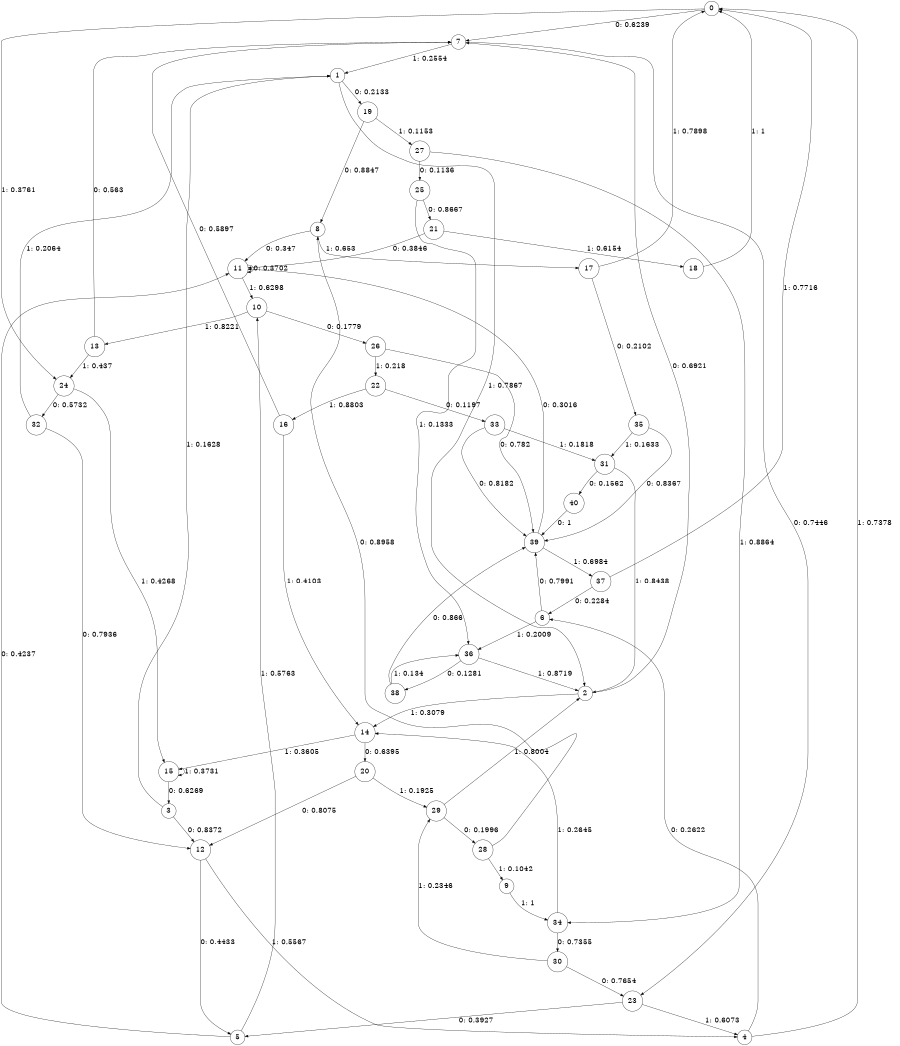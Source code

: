 digraph "ch43concat_phase3_L10" {
size = "6,8.5";
ratio = "fill";
node [shape = circle];
node [fontsize = 24];
edge [fontsize = 24];
0 -> 7 [label = "0: 0.6239   "];
0 -> 24 [label = "1: 0.3761   "];
1 -> 19 [label = "0: 0.2133   "];
1 -> 2 [label = "1: 0.7867   "];
2 -> 7 [label = "0: 0.6921   "];
2 -> 14 [label = "1: 0.3079   "];
3 -> 12 [label = "0: 0.8372   "];
3 -> 1 [label = "1: 0.1628   "];
4 -> 6 [label = "0: 0.2622   "];
4 -> 0 [label = "1: 0.7378   "];
5 -> 11 [label = "0: 0.4237   "];
5 -> 10 [label = "1: 0.5763   "];
6 -> 39 [label = "0: 0.7991   "];
6 -> 36 [label = "1: 0.2009   "];
7 -> 23 [label = "0: 0.7446   "];
7 -> 1 [label = "1: 0.2554   "];
8 -> 11 [label = "0: 0.347    "];
8 -> 17 [label = "1: 0.653    "];
9 -> 34 [label = "1: 1        "];
10 -> 26 [label = "0: 0.1779   "];
10 -> 13 [label = "1: 0.8221   "];
11 -> 11 [label = "0: 0.3702   "];
11 -> 10 [label = "1: 0.6298   "];
12 -> 5 [label = "0: 0.4433   "];
12 -> 4 [label = "1: 0.5567   "];
13 -> 7 [label = "0: 0.563    "];
13 -> 24 [label = "1: 0.437    "];
14 -> 20 [label = "0: 0.6395   "];
14 -> 15 [label = "1: 0.3605   "];
15 -> 3 [label = "0: 0.6269   "];
15 -> 15 [label = "1: 0.3731   "];
16 -> 7 [label = "0: 0.5897   "];
16 -> 14 [label = "1: 0.4103   "];
17 -> 35 [label = "0: 0.2102   "];
17 -> 0 [label = "1: 0.7898   "];
18 -> 0 [label = "1: 1        "];
19 -> 8 [label = "0: 0.8847   "];
19 -> 27 [label = "1: 0.1153   "];
20 -> 12 [label = "0: 0.8075   "];
20 -> 29 [label = "1: 0.1925   "];
21 -> 11 [label = "0: 0.3846   "];
21 -> 18 [label = "1: 0.6154   "];
22 -> 33 [label = "0: 0.1197   "];
22 -> 16 [label = "1: 0.8803   "];
23 -> 5 [label = "0: 0.3927   "];
23 -> 4 [label = "1: 0.6073   "];
24 -> 32 [label = "0: 0.5732   "];
24 -> 15 [label = "1: 0.4268   "];
25 -> 21 [label = "0: 0.8667   "];
25 -> 36 [label = "1: 0.1333   "];
26 -> 39 [label = "0: 0.782    "];
26 -> 22 [label = "1: 0.218    "];
27 -> 25 [label = "0: 0.1136   "];
27 -> 34 [label = "1: 0.8864   "];
28 -> 8 [label = "0: 0.8958   "];
28 -> 9 [label = "1: 0.1042   "];
29 -> 28 [label = "0: 0.1996   "];
29 -> 2 [label = "1: 0.8004   "];
30 -> 23 [label = "0: 0.7654   "];
30 -> 29 [label = "1: 0.2346   "];
31 -> 40 [label = "0: 0.1562   "];
31 -> 2 [label = "1: 0.8438   "];
32 -> 12 [label = "0: 0.7936   "];
32 -> 1 [label = "1: 0.2064   "];
33 -> 39 [label = "0: 0.8182   "];
33 -> 31 [label = "1: 0.1818   "];
34 -> 30 [label = "0: 0.7355   "];
34 -> 14 [label = "1: 0.2645   "];
35 -> 39 [label = "0: 0.8367   "];
35 -> 31 [label = "1: 0.1633   "];
36 -> 38 [label = "0: 0.1281   "];
36 -> 2 [label = "1: 0.8719   "];
37 -> 6 [label = "0: 0.2284   "];
37 -> 0 [label = "1: 0.7716   "];
38 -> 39 [label = "0: 0.866    "];
38 -> 36 [label = "1: 0.134    "];
39 -> 11 [label = "0: 0.3016   "];
39 -> 37 [label = "1: 0.6984   "];
40 -> 39 [label = "0: 1        "];
}